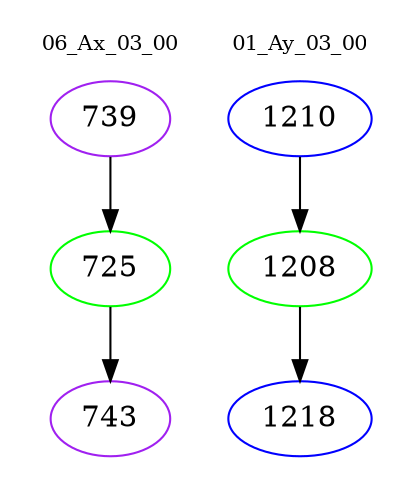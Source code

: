 digraph{
subgraph cluster_0 {
color = white
label = "06_Ax_03_00";
fontsize=10;
T0_739 [label="739", color="purple"]
T0_739 -> T0_725 [color="black"]
T0_725 [label="725", color="green"]
T0_725 -> T0_743 [color="black"]
T0_743 [label="743", color="purple"]
}
subgraph cluster_1 {
color = white
label = "01_Ay_03_00";
fontsize=10;
T1_1210 [label="1210", color="blue"]
T1_1210 -> T1_1208 [color="black"]
T1_1208 [label="1208", color="green"]
T1_1208 -> T1_1218 [color="black"]
T1_1218 [label="1218", color="blue"]
}
}
